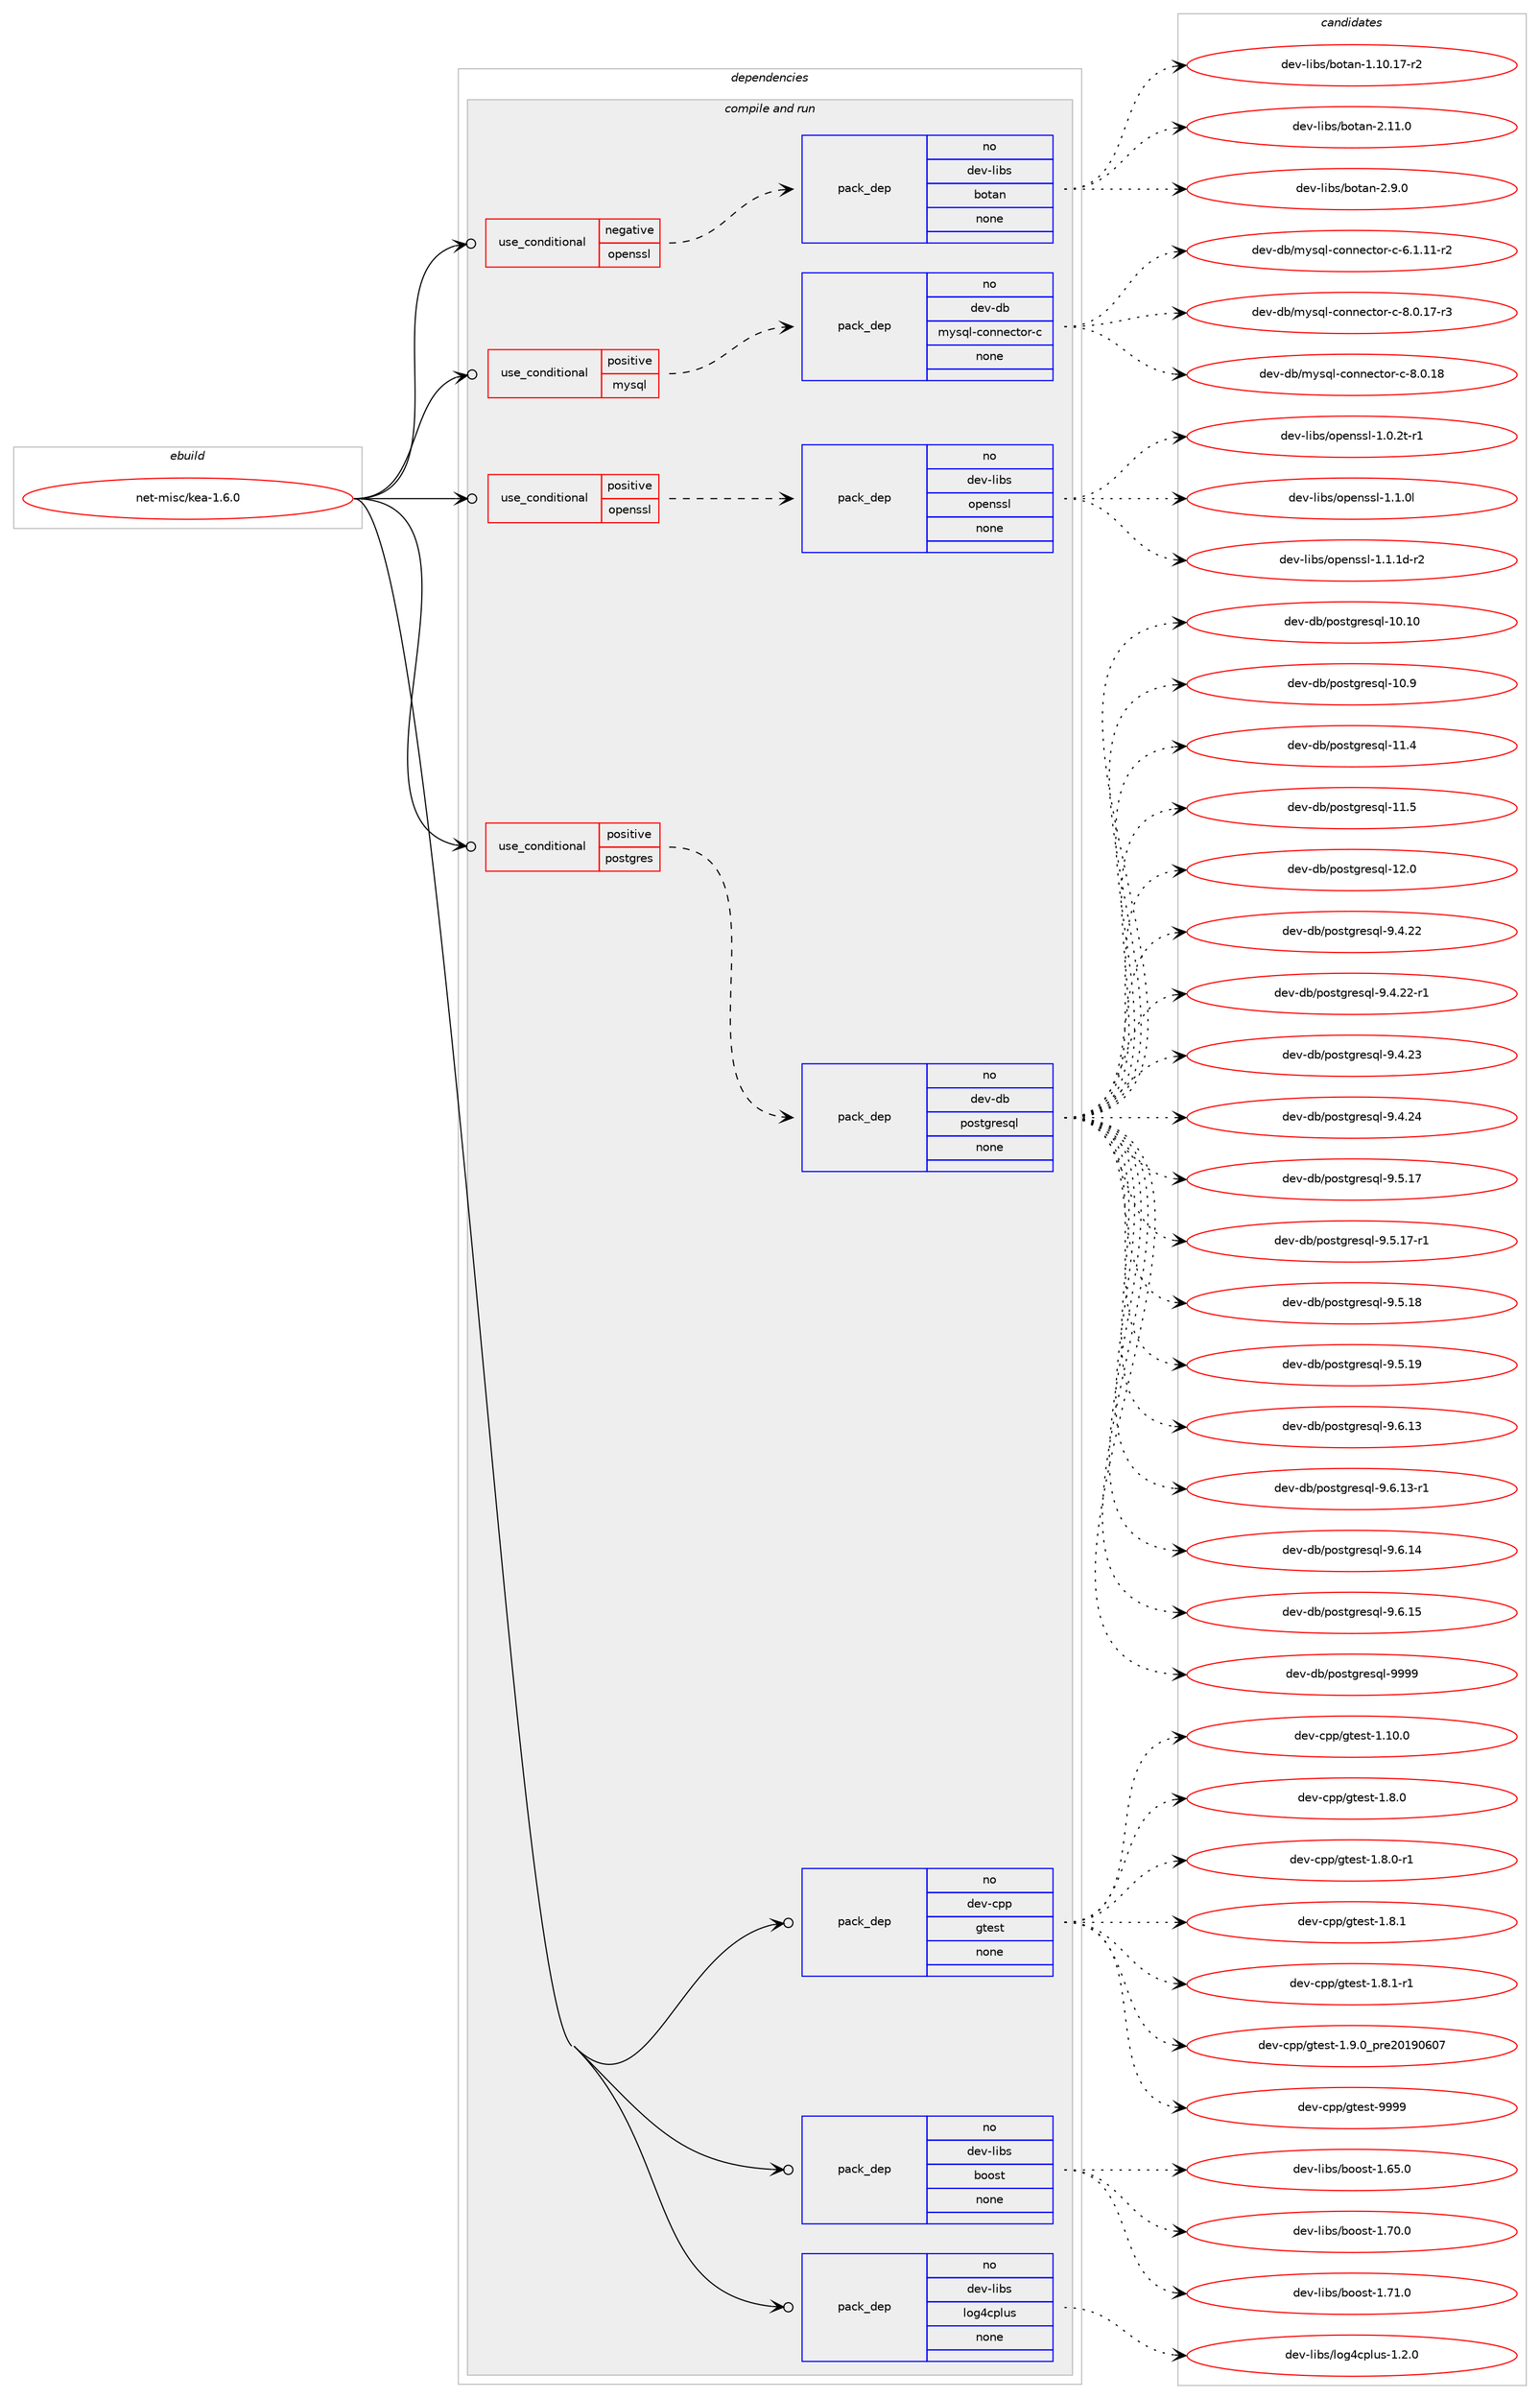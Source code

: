 digraph prolog {

# *************
# Graph options
# *************

newrank=true;
concentrate=true;
compound=true;
graph [rankdir=LR,fontname=Helvetica,fontsize=10,ranksep=1.5];#, ranksep=2.5, nodesep=0.2];
edge  [arrowhead=vee];
node  [fontname=Helvetica,fontsize=10];

# **********
# The ebuild
# **********

subgraph cluster_leftcol {
color=gray;
rank=same;
label=<<i>ebuild</i>>;
id [label="net-misc/kea-1.6.0", color=red, width=4, href="../net-misc/kea-1.6.0.svg"];
}

# ****************
# The dependencies
# ****************

subgraph cluster_midcol {
color=gray;
label=<<i>dependencies</i>>;
subgraph cluster_compile {
fillcolor="#eeeeee";
style=filled;
label=<<i>compile</i>>;
}
subgraph cluster_compileandrun {
fillcolor="#eeeeee";
style=filled;
label=<<i>compile and run</i>>;
subgraph cond203408 {
dependency833904 [label=<<TABLE BORDER="0" CELLBORDER="1" CELLSPACING="0" CELLPADDING="4"><TR><TD ROWSPAN="3" CELLPADDING="10">use_conditional</TD></TR><TR><TD>negative</TD></TR><TR><TD>openssl</TD></TR></TABLE>>, shape=none, color=red];
subgraph pack615883 {
dependency833905 [label=<<TABLE BORDER="0" CELLBORDER="1" CELLSPACING="0" CELLPADDING="4" WIDTH="220"><TR><TD ROWSPAN="6" CELLPADDING="30">pack_dep</TD></TR><TR><TD WIDTH="110">no</TD></TR><TR><TD>dev-libs</TD></TR><TR><TD>botan</TD></TR><TR><TD>none</TD></TR><TR><TD></TD></TR></TABLE>>, shape=none, color=blue];
}
dependency833904:e -> dependency833905:w [weight=20,style="dashed",arrowhead="vee"];
}
id:e -> dependency833904:w [weight=20,style="solid",arrowhead="odotvee"];
subgraph cond203409 {
dependency833906 [label=<<TABLE BORDER="0" CELLBORDER="1" CELLSPACING="0" CELLPADDING="4"><TR><TD ROWSPAN="3" CELLPADDING="10">use_conditional</TD></TR><TR><TD>positive</TD></TR><TR><TD>mysql</TD></TR></TABLE>>, shape=none, color=red];
subgraph pack615884 {
dependency833907 [label=<<TABLE BORDER="0" CELLBORDER="1" CELLSPACING="0" CELLPADDING="4" WIDTH="220"><TR><TD ROWSPAN="6" CELLPADDING="30">pack_dep</TD></TR><TR><TD WIDTH="110">no</TD></TR><TR><TD>dev-db</TD></TR><TR><TD>mysql-connector-c</TD></TR><TR><TD>none</TD></TR><TR><TD></TD></TR></TABLE>>, shape=none, color=blue];
}
dependency833906:e -> dependency833907:w [weight=20,style="dashed",arrowhead="vee"];
}
id:e -> dependency833906:w [weight=20,style="solid",arrowhead="odotvee"];
subgraph cond203410 {
dependency833908 [label=<<TABLE BORDER="0" CELLBORDER="1" CELLSPACING="0" CELLPADDING="4"><TR><TD ROWSPAN="3" CELLPADDING="10">use_conditional</TD></TR><TR><TD>positive</TD></TR><TR><TD>openssl</TD></TR></TABLE>>, shape=none, color=red];
subgraph pack615885 {
dependency833909 [label=<<TABLE BORDER="0" CELLBORDER="1" CELLSPACING="0" CELLPADDING="4" WIDTH="220"><TR><TD ROWSPAN="6" CELLPADDING="30">pack_dep</TD></TR><TR><TD WIDTH="110">no</TD></TR><TR><TD>dev-libs</TD></TR><TR><TD>openssl</TD></TR><TR><TD>none</TD></TR><TR><TD></TD></TR></TABLE>>, shape=none, color=blue];
}
dependency833908:e -> dependency833909:w [weight=20,style="dashed",arrowhead="vee"];
}
id:e -> dependency833908:w [weight=20,style="solid",arrowhead="odotvee"];
subgraph cond203411 {
dependency833910 [label=<<TABLE BORDER="0" CELLBORDER="1" CELLSPACING="0" CELLPADDING="4"><TR><TD ROWSPAN="3" CELLPADDING="10">use_conditional</TD></TR><TR><TD>positive</TD></TR><TR><TD>postgres</TD></TR></TABLE>>, shape=none, color=red];
subgraph pack615886 {
dependency833911 [label=<<TABLE BORDER="0" CELLBORDER="1" CELLSPACING="0" CELLPADDING="4" WIDTH="220"><TR><TD ROWSPAN="6" CELLPADDING="30">pack_dep</TD></TR><TR><TD WIDTH="110">no</TD></TR><TR><TD>dev-db</TD></TR><TR><TD>postgresql</TD></TR><TR><TD>none</TD></TR><TR><TD></TD></TR></TABLE>>, shape=none, color=blue];
}
dependency833910:e -> dependency833911:w [weight=20,style="dashed",arrowhead="vee"];
}
id:e -> dependency833910:w [weight=20,style="solid",arrowhead="odotvee"];
subgraph pack615887 {
dependency833912 [label=<<TABLE BORDER="0" CELLBORDER="1" CELLSPACING="0" CELLPADDING="4" WIDTH="220"><TR><TD ROWSPAN="6" CELLPADDING="30">pack_dep</TD></TR><TR><TD WIDTH="110">no</TD></TR><TR><TD>dev-cpp</TD></TR><TR><TD>gtest</TD></TR><TR><TD>none</TD></TR><TR><TD></TD></TR></TABLE>>, shape=none, color=blue];
}
id:e -> dependency833912:w [weight=20,style="solid",arrowhead="odotvee"];
subgraph pack615888 {
dependency833913 [label=<<TABLE BORDER="0" CELLBORDER="1" CELLSPACING="0" CELLPADDING="4" WIDTH="220"><TR><TD ROWSPAN="6" CELLPADDING="30">pack_dep</TD></TR><TR><TD WIDTH="110">no</TD></TR><TR><TD>dev-libs</TD></TR><TR><TD>boost</TD></TR><TR><TD>none</TD></TR><TR><TD></TD></TR></TABLE>>, shape=none, color=blue];
}
id:e -> dependency833913:w [weight=20,style="solid",arrowhead="odotvee"];
subgraph pack615889 {
dependency833914 [label=<<TABLE BORDER="0" CELLBORDER="1" CELLSPACING="0" CELLPADDING="4" WIDTH="220"><TR><TD ROWSPAN="6" CELLPADDING="30">pack_dep</TD></TR><TR><TD WIDTH="110">no</TD></TR><TR><TD>dev-libs</TD></TR><TR><TD>log4cplus</TD></TR><TR><TD>none</TD></TR><TR><TD></TD></TR></TABLE>>, shape=none, color=blue];
}
id:e -> dependency833914:w [weight=20,style="solid",arrowhead="odotvee"];
}
subgraph cluster_run {
fillcolor="#eeeeee";
style=filled;
label=<<i>run</i>>;
}
}

# **************
# The candidates
# **************

subgraph cluster_choices {
rank=same;
color=gray;
label=<<i>candidates</i>>;

subgraph choice615883 {
color=black;
nodesep=1;
choice100101118451081059811547981111169711045494649484649554511450 [label="dev-libs/botan-1.10.17-r2", color=red, width=4,href="../dev-libs/botan-1.10.17-r2.svg"];
choice100101118451081059811547981111169711045504649494648 [label="dev-libs/botan-2.11.0", color=red, width=4,href="../dev-libs/botan-2.11.0.svg"];
choice1001011184510810598115479811111697110455046574648 [label="dev-libs/botan-2.9.0", color=red, width=4,href="../dev-libs/botan-2.9.0.svg"];
dependency833905:e -> choice100101118451081059811547981111169711045494649484649554511450:w [style=dotted,weight="100"];
dependency833905:e -> choice100101118451081059811547981111169711045504649494648:w [style=dotted,weight="100"];
dependency833905:e -> choice1001011184510810598115479811111697110455046574648:w [style=dotted,weight="100"];
}
subgraph choice615884 {
color=black;
nodesep=1;
choice1001011184510098471091211151131084599111110110101991161111144599455446494649494511450 [label="dev-db/mysql-connector-c-6.1.11-r2", color=red, width=4,href="../dev-db/mysql-connector-c-6.1.11-r2.svg"];
choice1001011184510098471091211151131084599111110110101991161111144599455646484649554511451 [label="dev-db/mysql-connector-c-8.0.17-r3", color=red, width=4,href="../dev-db/mysql-connector-c-8.0.17-r3.svg"];
choice100101118451009847109121115113108459911111011010199116111114459945564648464956 [label="dev-db/mysql-connector-c-8.0.18", color=red, width=4,href="../dev-db/mysql-connector-c-8.0.18.svg"];
dependency833907:e -> choice1001011184510098471091211151131084599111110110101991161111144599455446494649494511450:w [style=dotted,weight="100"];
dependency833907:e -> choice1001011184510098471091211151131084599111110110101991161111144599455646484649554511451:w [style=dotted,weight="100"];
dependency833907:e -> choice100101118451009847109121115113108459911111011010199116111114459945564648464956:w [style=dotted,weight="100"];
}
subgraph choice615885 {
color=black;
nodesep=1;
choice1001011184510810598115471111121011101151151084549464846501164511449 [label="dev-libs/openssl-1.0.2t-r1", color=red, width=4,href="../dev-libs/openssl-1.0.2t-r1.svg"];
choice100101118451081059811547111112101110115115108454946494648108 [label="dev-libs/openssl-1.1.0l", color=red, width=4,href="../dev-libs/openssl-1.1.0l.svg"];
choice1001011184510810598115471111121011101151151084549464946491004511450 [label="dev-libs/openssl-1.1.1d-r2", color=red, width=4,href="../dev-libs/openssl-1.1.1d-r2.svg"];
dependency833909:e -> choice1001011184510810598115471111121011101151151084549464846501164511449:w [style=dotted,weight="100"];
dependency833909:e -> choice100101118451081059811547111112101110115115108454946494648108:w [style=dotted,weight="100"];
dependency833909:e -> choice1001011184510810598115471111121011101151151084549464946491004511450:w [style=dotted,weight="100"];
}
subgraph choice615886 {
color=black;
nodesep=1;
choice100101118451009847112111115116103114101115113108454948464948 [label="dev-db/postgresql-10.10", color=red, width=4,href="../dev-db/postgresql-10.10.svg"];
choice1001011184510098471121111151161031141011151131084549484657 [label="dev-db/postgresql-10.9", color=red, width=4,href="../dev-db/postgresql-10.9.svg"];
choice1001011184510098471121111151161031141011151131084549494652 [label="dev-db/postgresql-11.4", color=red, width=4,href="../dev-db/postgresql-11.4.svg"];
choice1001011184510098471121111151161031141011151131084549494653 [label="dev-db/postgresql-11.5", color=red, width=4,href="../dev-db/postgresql-11.5.svg"];
choice1001011184510098471121111151161031141011151131084549504648 [label="dev-db/postgresql-12.0", color=red, width=4,href="../dev-db/postgresql-12.0.svg"];
choice10010111845100984711211111511610311410111511310845574652465050 [label="dev-db/postgresql-9.4.22", color=red, width=4,href="../dev-db/postgresql-9.4.22.svg"];
choice100101118451009847112111115116103114101115113108455746524650504511449 [label="dev-db/postgresql-9.4.22-r1", color=red, width=4,href="../dev-db/postgresql-9.4.22-r1.svg"];
choice10010111845100984711211111511610311410111511310845574652465051 [label="dev-db/postgresql-9.4.23", color=red, width=4,href="../dev-db/postgresql-9.4.23.svg"];
choice10010111845100984711211111511610311410111511310845574652465052 [label="dev-db/postgresql-9.4.24", color=red, width=4,href="../dev-db/postgresql-9.4.24.svg"];
choice10010111845100984711211111511610311410111511310845574653464955 [label="dev-db/postgresql-9.5.17", color=red, width=4,href="../dev-db/postgresql-9.5.17.svg"];
choice100101118451009847112111115116103114101115113108455746534649554511449 [label="dev-db/postgresql-9.5.17-r1", color=red, width=4,href="../dev-db/postgresql-9.5.17-r1.svg"];
choice10010111845100984711211111511610311410111511310845574653464956 [label="dev-db/postgresql-9.5.18", color=red, width=4,href="../dev-db/postgresql-9.5.18.svg"];
choice10010111845100984711211111511610311410111511310845574653464957 [label="dev-db/postgresql-9.5.19", color=red, width=4,href="../dev-db/postgresql-9.5.19.svg"];
choice10010111845100984711211111511610311410111511310845574654464951 [label="dev-db/postgresql-9.6.13", color=red, width=4,href="../dev-db/postgresql-9.6.13.svg"];
choice100101118451009847112111115116103114101115113108455746544649514511449 [label="dev-db/postgresql-9.6.13-r1", color=red, width=4,href="../dev-db/postgresql-9.6.13-r1.svg"];
choice10010111845100984711211111511610311410111511310845574654464952 [label="dev-db/postgresql-9.6.14", color=red, width=4,href="../dev-db/postgresql-9.6.14.svg"];
choice10010111845100984711211111511610311410111511310845574654464953 [label="dev-db/postgresql-9.6.15", color=red, width=4,href="../dev-db/postgresql-9.6.15.svg"];
choice1001011184510098471121111151161031141011151131084557575757 [label="dev-db/postgresql-9999", color=red, width=4,href="../dev-db/postgresql-9999.svg"];
dependency833911:e -> choice100101118451009847112111115116103114101115113108454948464948:w [style=dotted,weight="100"];
dependency833911:e -> choice1001011184510098471121111151161031141011151131084549484657:w [style=dotted,weight="100"];
dependency833911:e -> choice1001011184510098471121111151161031141011151131084549494652:w [style=dotted,weight="100"];
dependency833911:e -> choice1001011184510098471121111151161031141011151131084549494653:w [style=dotted,weight="100"];
dependency833911:e -> choice1001011184510098471121111151161031141011151131084549504648:w [style=dotted,weight="100"];
dependency833911:e -> choice10010111845100984711211111511610311410111511310845574652465050:w [style=dotted,weight="100"];
dependency833911:e -> choice100101118451009847112111115116103114101115113108455746524650504511449:w [style=dotted,weight="100"];
dependency833911:e -> choice10010111845100984711211111511610311410111511310845574652465051:w [style=dotted,weight="100"];
dependency833911:e -> choice10010111845100984711211111511610311410111511310845574652465052:w [style=dotted,weight="100"];
dependency833911:e -> choice10010111845100984711211111511610311410111511310845574653464955:w [style=dotted,weight="100"];
dependency833911:e -> choice100101118451009847112111115116103114101115113108455746534649554511449:w [style=dotted,weight="100"];
dependency833911:e -> choice10010111845100984711211111511610311410111511310845574653464956:w [style=dotted,weight="100"];
dependency833911:e -> choice10010111845100984711211111511610311410111511310845574653464957:w [style=dotted,weight="100"];
dependency833911:e -> choice10010111845100984711211111511610311410111511310845574654464951:w [style=dotted,weight="100"];
dependency833911:e -> choice100101118451009847112111115116103114101115113108455746544649514511449:w [style=dotted,weight="100"];
dependency833911:e -> choice10010111845100984711211111511610311410111511310845574654464952:w [style=dotted,weight="100"];
dependency833911:e -> choice10010111845100984711211111511610311410111511310845574654464953:w [style=dotted,weight="100"];
dependency833911:e -> choice1001011184510098471121111151161031141011151131084557575757:w [style=dotted,weight="100"];
}
subgraph choice615887 {
color=black;
nodesep=1;
choice10010111845991121124710311610111511645494649484648 [label="dev-cpp/gtest-1.10.0", color=red, width=4,href="../dev-cpp/gtest-1.10.0.svg"];
choice100101118459911211247103116101115116454946564648 [label="dev-cpp/gtest-1.8.0", color=red, width=4,href="../dev-cpp/gtest-1.8.0.svg"];
choice1001011184599112112471031161011151164549465646484511449 [label="dev-cpp/gtest-1.8.0-r1", color=red, width=4,href="../dev-cpp/gtest-1.8.0-r1.svg"];
choice100101118459911211247103116101115116454946564649 [label="dev-cpp/gtest-1.8.1", color=red, width=4,href="../dev-cpp/gtest-1.8.1.svg"];
choice1001011184599112112471031161011151164549465646494511449 [label="dev-cpp/gtest-1.8.1-r1", color=red, width=4,href="../dev-cpp/gtest-1.8.1-r1.svg"];
choice100101118459911211247103116101115116454946574648951121141015048495748544855 [label="dev-cpp/gtest-1.9.0_pre20190607", color=red, width=4,href="../dev-cpp/gtest-1.9.0_pre20190607.svg"];
choice1001011184599112112471031161011151164557575757 [label="dev-cpp/gtest-9999", color=red, width=4,href="../dev-cpp/gtest-9999.svg"];
dependency833912:e -> choice10010111845991121124710311610111511645494649484648:w [style=dotted,weight="100"];
dependency833912:e -> choice100101118459911211247103116101115116454946564648:w [style=dotted,weight="100"];
dependency833912:e -> choice1001011184599112112471031161011151164549465646484511449:w [style=dotted,weight="100"];
dependency833912:e -> choice100101118459911211247103116101115116454946564649:w [style=dotted,weight="100"];
dependency833912:e -> choice1001011184599112112471031161011151164549465646494511449:w [style=dotted,weight="100"];
dependency833912:e -> choice100101118459911211247103116101115116454946574648951121141015048495748544855:w [style=dotted,weight="100"];
dependency833912:e -> choice1001011184599112112471031161011151164557575757:w [style=dotted,weight="100"];
}
subgraph choice615888 {
color=black;
nodesep=1;
choice1001011184510810598115479811111111511645494654534648 [label="dev-libs/boost-1.65.0", color=red, width=4,href="../dev-libs/boost-1.65.0.svg"];
choice1001011184510810598115479811111111511645494655484648 [label="dev-libs/boost-1.70.0", color=red, width=4,href="../dev-libs/boost-1.70.0.svg"];
choice1001011184510810598115479811111111511645494655494648 [label="dev-libs/boost-1.71.0", color=red, width=4,href="../dev-libs/boost-1.71.0.svg"];
dependency833913:e -> choice1001011184510810598115479811111111511645494654534648:w [style=dotted,weight="100"];
dependency833913:e -> choice1001011184510810598115479811111111511645494655484648:w [style=dotted,weight="100"];
dependency833913:e -> choice1001011184510810598115479811111111511645494655494648:w [style=dotted,weight="100"];
}
subgraph choice615889 {
color=black;
nodesep=1;
choice1001011184510810598115471081111035299112108117115454946504648 [label="dev-libs/log4cplus-1.2.0", color=red, width=4,href="../dev-libs/log4cplus-1.2.0.svg"];
dependency833914:e -> choice1001011184510810598115471081111035299112108117115454946504648:w [style=dotted,weight="100"];
}
}

}
